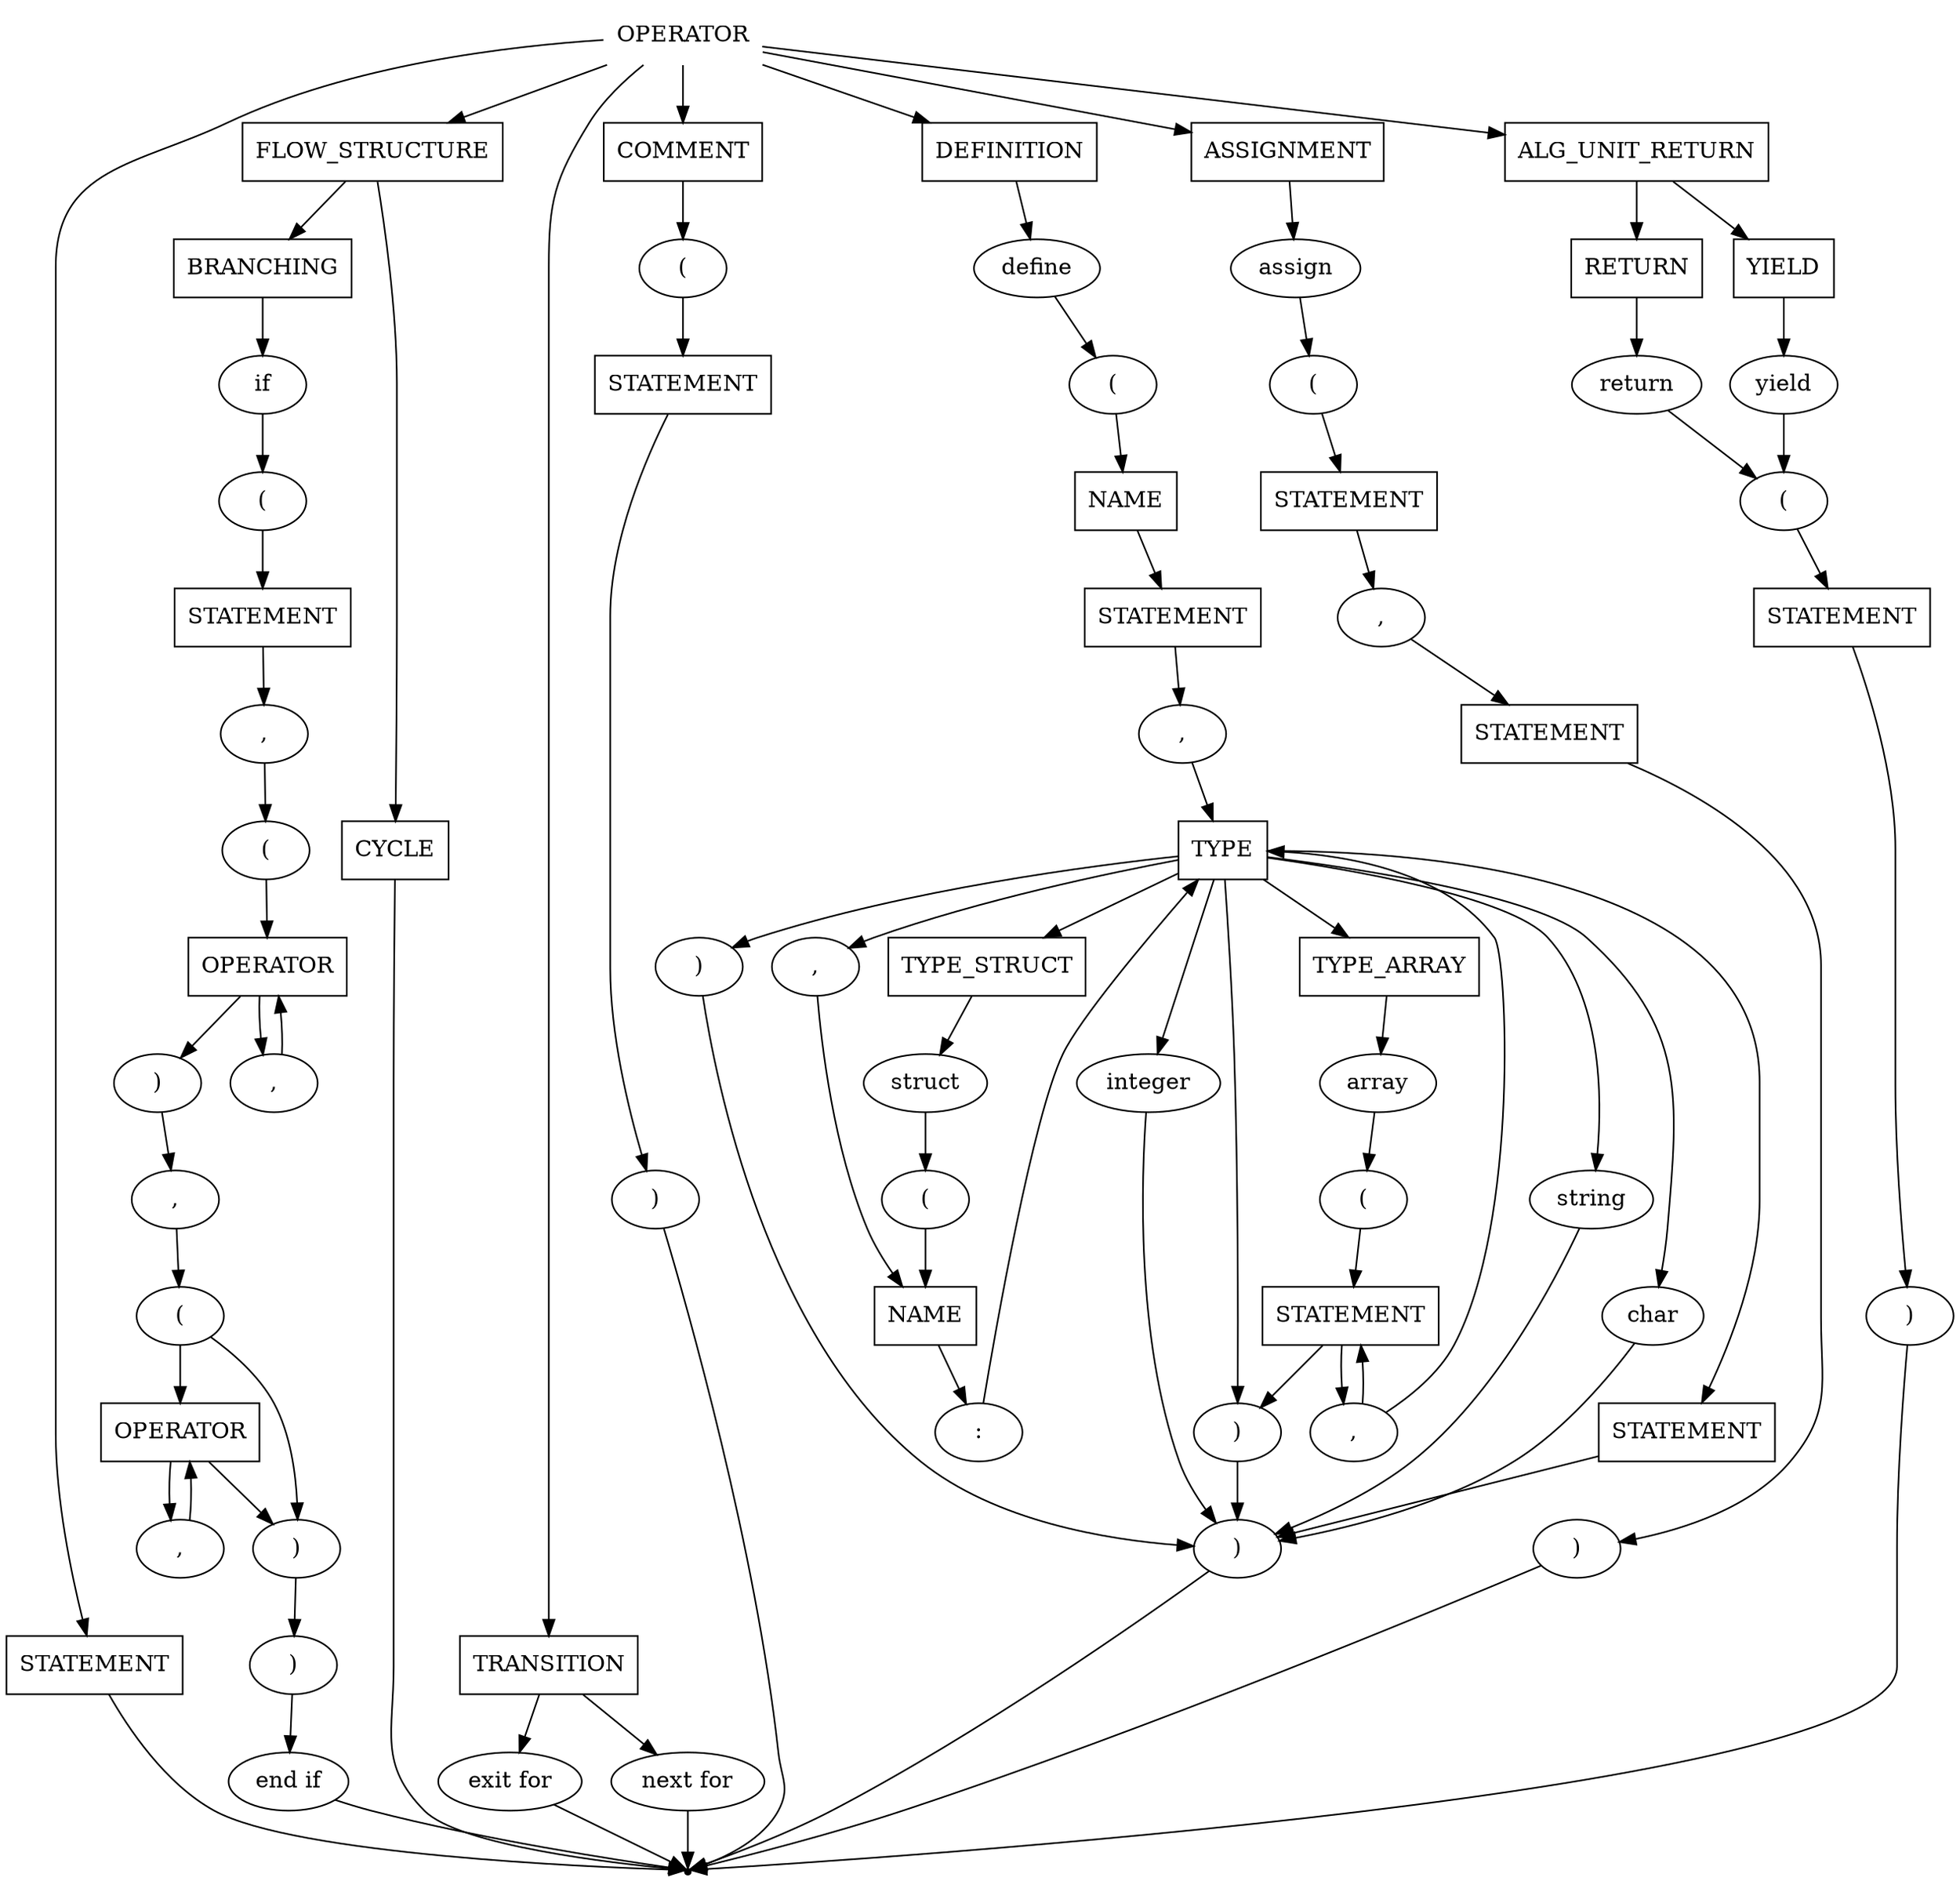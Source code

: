 digraph OPERATOR {
    start [label=OPERATOR shape=plaintext]
    definition [label=DEFINITION shape=box]
    flow_structure [label=FLOW_STRUCTURE shape=box]
    alg_unit_return [label=ALG_UNIT_RETURN shape=box]
    assignment [label=ASSIGNMENT shape=box]
    statement [label=STATEMENT shape=box]
    transition [label=TRANSITION shape=box]

    branching [label=BRANCHING shape=box]
    cycle [label=CYCLE shape=box]

    if [label=if shape=oval]
    if_statement [label=STATEMENT shape=box]
    if_oper_true [label=OPERATOR shape=box]
    if_oper_else [label=OPERATOR shape=box]
    if_open [label="(" shape=oval]
    if_open_1 [label="(" shape=oval]
    if_open_2 [label="(" shape=oval]
    if_comma_true_1 [label="," shape=oval]
    if_comma_true_2 [label="," shape=oval]
    if_comma_else_1 [label="," shape=oval]
    if_comma_else_2 [label="," shape=oval]
    if_close [label=")" shape=oval]
    if_close_1 [label=")" shape=oval]
    if_close_2 [label=")" shape=oval]
    end_if [label="end if" shape=oval]

    next_for [label="next for" shape=oval]
    exit_for [label="exit for" shape=oval]

    comment [label=COMMENT shape=box]
    comment_open [label="(" shape=oval]
    comment_close [label=")" shape=oval]
    comment_statement [label=STATEMENT shape=box]

    define [label=define shape=oval]
    define_open [label="(" shape=oval]
    define_var_name [label=NAME shape=box]
    define_name_statement [label=STATEMENT shape=box]
    define_comma [label="," shape=oval]
    define_type [label=TYPE shape=box]
    define_close [label=")" shape=oval]

    type_array [label=TYPE_ARRAY shape=box]
    type_struct [label=TYPE_STRUCT shape=box]
    int [label=integer shape=oval]
    str [label=string shape=oval]
    char [label=char shape=oval]
    type_statement [label=STATEMENT shape=box]

    array [label=array shape=oval]
    array_open [label="(" shape=oval]
    array_statement [label=STATEMENT shape=box]
    array_close [label=")" shape=oval]
    array_comma [label="," shape=oval]

    struct [label=struct shape=oval]
    struct_open [label="(" shape=oval]
    struct_name [label=NAME shape=box]
    struct_close [label=")" shape=oval]
    struct_comma [label="," shape=oval]
    struct_colon [label=":" shape=oval]

    assign [label=assign shape=oval]
    assign_open [label="(" shape=oval]
    assign_statement_left [label=STATEMENT shape=box]
    assign_comma [label="," shape=oval]
    assign_statement_right [label=STATEMENT shape=box]
    assign_close [label=")" shape=oval]

    return [label=RETURN shape=box]
    return_command [label="return" shape=oval]
    return_command_statement [label=STATEMENT shape=box]
    return_command_br_open [label="(" shape=oval]
    return_command_br_close [label=")" shape=oval]

    yield [label=YIELD shape=box]
    yield_command [label="yield" shape=oval]

    end [label="" shape=point]

    start -> definition
    start -> flow_structure
    start -> assignment
    start -> statement
    start -> transition
    start -> comment
    start -> alg_unit_return

    alg_unit_return -> return
    alg_unit_return -> yield

    return -> return_command
    return_command -> return_command_br_open
    return_command_br_open -> return_command_statement
    return_command_statement -> return_command_br_close
    return_command_br_close -> end
    
    yield -> yield_command
    yield_command -> return_command_br_open

    flow_structure -> branching
    flow_structure -> cycle

    branching -> if
    if -> if_open
    if_open -> if_statement
    if_statement -> if_comma_true_1
    if_comma_true_1 -> if_open_1
    if_open_1 -> if_oper_true
    if_oper_true -> if_comma_true_2
    if_comma_true_2 -> if_oper_true
    if_oper_true -> if_close_1
    if_close_1 -> if_comma_else_1
    if_comma_else_1 -> if_open_2
    if_open_2 -> if_oper_else
    if_open_2 -> if_close_2
    if_oper_else -> if_comma_else_2
    if_comma_else_2 -> if_oper_else
    if_oper_else -> if_close_2
    if_close_2 -> if_close
    if_close -> end_if
    end_if -> end

    cycle -> end



    assignment -> assign
    assign -> assign_open
    assign_open -> assign_statement_left
    assign_statement_left -> assign_comma
    assign_comma -> assign_statement_right
    assign_statement_right -> assign_close
    assign_close -> end

    definition -> define
    define -> define_open
    define_open -> define_var_name
    define_var_name -> define_name_statement
    define_name_statement -> define_comma
    define_comma -> define_type

    define_type -> type_array
    define_type -> type_struct
    define_type -> int
    define_type -> str
    define_type -> char
    define_type -> type_statement

    type_array -> array
    array -> array_open
    array_open -> array_statement
    array_statement -> array_comma
    array_comma -> define_type
    array_comma -> array_statement
    define_type -> array_close
    array_statement -> array_close
    array_close -> define_close

    type_struct -> struct
    struct -> struct_open
    struct_open -> struct_name
    struct_name -> struct_colon
    struct_colon -> define_type
    define_type -> struct_comma
    struct_comma -> struct_name
    define_type -> struct_close
    struct_close -> define_close

    int -> define_close
    str -> define_close
    char -> define_close
    type_statement -> define_close

    define_close -> end

    statement -> end

    transition -> next_for
    transition -> exit_for
    next_for -> end
    exit_for -> end

    comment -> comment_open
    comment_open -> comment_statement
    comment_statement -> comment_close
    comment_close -> end
}

